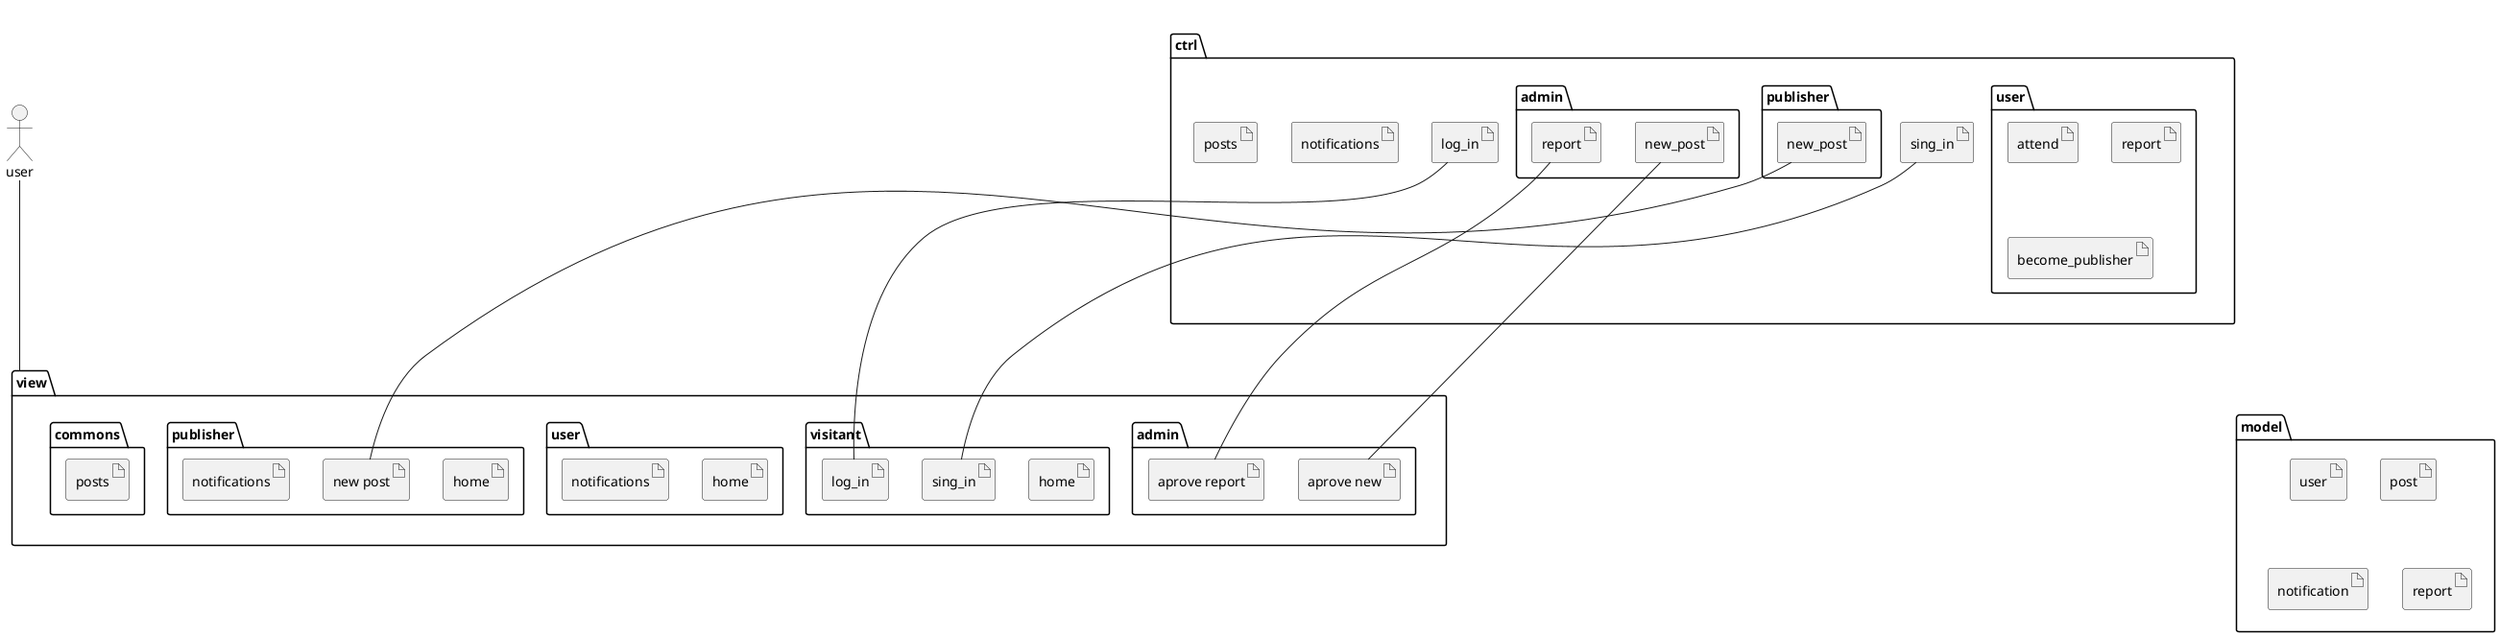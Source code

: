 @startuml packages

package ctrl {
    artifact "log_in" as login_ctrl
    artifact "sing_in" as singin_ctrl

    artifact "notifications" as not_ctrl
    artifact "posts" as publ_ctrl

    package "admin" as adm_ctrl {
        artifact "new_post" as adm_new_ctrl
        artifact "report" as adm_rep_ctrl
    }

    package "publisher" as publisher_ctrl {
        artifact "new_post" as publisher_new_ctrl
    }

    package "user" as usr_ctrl {
        artifact "attend" as usr_attend_ctrl
        artifact "report" as usr_rep_ctrl
        artifact "become_publisher" as usr_to_publisher_ctrl
    }

}

package view {
    package "admin" as adm_view {
        artifact "aprove new" as adm_new_view
        artifact "aprove report" as adm_rep_view
    }

    package "visitant" as vs_view {
        artifact "home" as v_home
        artifact "log_in" as login_view
        artifact "sing_in" as singin_view
    }

    package "user" as usr_view {
        artifact "home" as u_home
        artifact "notifications" as u_not
    }

    package "publisher" as publisher_view {
        artifact "home" as p_home
        artifact "new post" as publisher_new_view
        artifact "notifications" as p_not
    }

    package "commons" as cm_view {
        artifact "posts"
    }
}

package model {
    artifact "user" as user
    artifact "post" as post
    artifact "notification" as notif
    artifact "report" as report
}

actor user as stick

view--u[hidden]--ctrl
stick----view
ctrl--[hidden]--model

adm_new_view -u- adm_new_ctrl
adm_rep_view -u- adm_rep_ctrl

login_view -u- login_ctrl
singin_view -u- singin_ctrl

publisher_new_view -u- publisher_new_ctrl


@enduml
